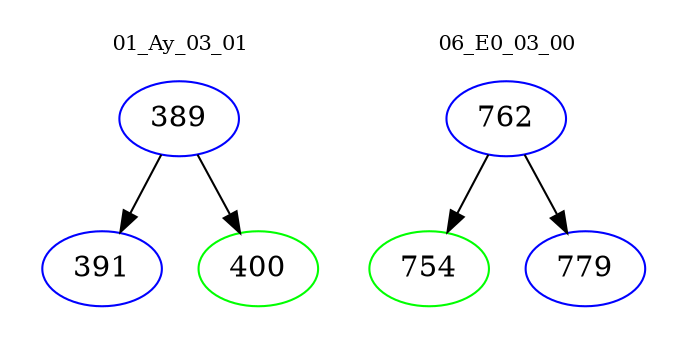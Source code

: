 digraph{
subgraph cluster_0 {
color = white
label = "01_Ay_03_01";
fontsize=10;
T0_389 [label="389", color="blue"]
T0_389 -> T0_391 [color="black"]
T0_391 [label="391", color="blue"]
T0_389 -> T0_400 [color="black"]
T0_400 [label="400", color="green"]
}
subgraph cluster_1 {
color = white
label = "06_E0_03_00";
fontsize=10;
T1_762 [label="762", color="blue"]
T1_762 -> T1_754 [color="black"]
T1_754 [label="754", color="green"]
T1_762 -> T1_779 [color="black"]
T1_779 [label="779", color="blue"]
}
}
